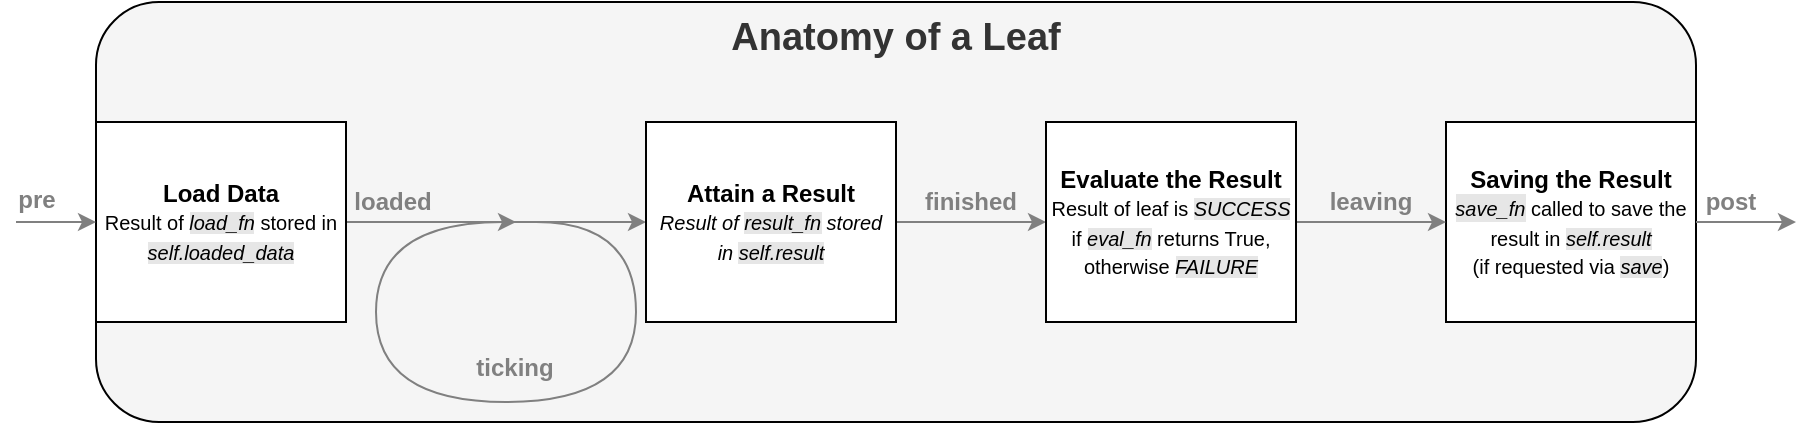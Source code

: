 <mxfile version="12.1.0" type="device" pages="1"><diagram id="_CjvggK8sBTDoxNIj6fo" name="Page-1"><mxGraphModel dx="1173" dy="698" grid="1" gridSize="10" guides="1" tooltips="1" connect="1" arrows="1" fold="1" page="1" pageScale="1" pageWidth="1920" pageHeight="1200" math="0" shadow="0"><root><mxCell id="0"/><mxCell id="1" parent="0"/><mxCell id="FlsngzPYI7mdjnH7zqsq-1" value="Anatomy of a Leaf" style="rounded=1;whiteSpace=wrap;html=1;horizontal=1;verticalAlign=top;fontSize=19;fontStyle=1;fillColor=#f5f5f5;strokeColor=#000000;fontColor=#333333;" parent="1" vertex="1"><mxGeometry x="50" y="80" width="800" height="210" as="geometry"/></mxCell><mxCell id="FlsngzPYI7mdjnH7zqsq-9" style="edgeStyle=orthogonalEdgeStyle;rounded=0;orthogonalLoop=1;jettySize=auto;html=1;exitX=1;exitY=0.5;exitDx=0;exitDy=0;entryX=0;entryY=0.5;entryDx=0;entryDy=0;fontSize=19;strokeColor=#808080;" parent="1" source="FlsngzPYI7mdjnH7zqsq-2" target="FlsngzPYI7mdjnH7zqsq-6" edge="1"><mxGeometry relative="1" as="geometry"/></mxCell><mxCell id="FlsngzPYI7mdjnH7zqsq-2" value="&lt;b&gt;Load Data&lt;/b&gt;&lt;br&gt;&lt;font style=&quot;font-size: 10px&quot;&gt;Result of&amp;nbsp;&lt;i&gt;&lt;span style=&quot;background-color: rgb(230 , 230 , 230)&quot;&gt;load_fn&lt;/span&gt; &lt;/i&gt;stored in &lt;i style=&quot;background-color: rgb(230 , 230 , 230)&quot;&gt;self.loaded_data&lt;/i&gt;&lt;/font&gt;" style="rounded=0;whiteSpace=wrap;html=1;" parent="1" vertex="1"><mxGeometry x="50" y="140" width="125" height="100" as="geometry"/></mxCell><mxCell id="FlsngzPYI7mdjnH7zqsq-5" value="&lt;b&gt;Saving the Result&lt;/b&gt;&lt;br&gt;&lt;font&gt;&lt;i style=&quot;background-color: rgb(230 , 230 , 230)&quot;&gt;&lt;font style=&quot;font-size: 10px&quot;&gt;s&lt;/font&gt;&lt;span style=&quot;font-size: 10px&quot;&gt;ave_fn&lt;/span&gt;&lt;/i&gt;&lt;span style=&quot;font-size: 10px&quot;&gt; called to save the result in &lt;/span&gt;&lt;span style=&quot;font-size: 10px ; background-color: rgb(230 , 230 , 230)&quot;&gt;&lt;i&gt;self.result&lt;/i&gt;&lt;/span&gt; &lt;br&gt;&lt;span style=&quot;font-size: 10px&quot;&gt;(if requested via &lt;/span&gt;&lt;i style=&quot;font-size: 10px ; background-color: rgb(230 , 230 , 230)&quot;&gt;save&lt;/i&gt;&lt;span style=&quot;font-size: 10px&quot;&gt;)&lt;/span&gt;&lt;/font&gt;" style="rounded=0;whiteSpace=wrap;html=1;" parent="1" vertex="1"><mxGeometry x="725" y="140" width="125" height="100" as="geometry"/></mxCell><mxCell id="FlsngzPYI7mdjnH7zqsq-10" style="edgeStyle=orthogonalEdgeStyle;rounded=0;orthogonalLoop=1;jettySize=auto;html=1;exitX=1;exitY=0.5;exitDx=0;exitDy=0;entryX=0;entryY=0.5;entryDx=0;entryDy=0;fontSize=19;strokeColor=#808080;" parent="1" source="FlsngzPYI7mdjnH7zqsq-6" target="FlsngzPYI7mdjnH7zqsq-7" edge="1"><mxGeometry relative="1" as="geometry"/></mxCell><mxCell id="FlsngzPYI7mdjnH7zqsq-6" value="&lt;b&gt;Attain a Result&lt;/b&gt;&lt;br&gt;&lt;font style=&quot;font-size: 10px&quot;&gt;&lt;i&gt;Result of &lt;span style=&quot;background-color: rgb(230 , 230 , 230)&quot;&gt;result_fn&lt;/span&gt;&amp;nbsp;stored in&amp;nbsp;&lt;span style=&quot;background-color: rgb(230 , 230 , 230)&quot;&gt;self.result&lt;/span&gt;&lt;/i&gt;&lt;/font&gt;" style="rounded=0;whiteSpace=wrap;html=1;" parent="1" vertex="1"><mxGeometry x="325" y="140" width="125" height="100" as="geometry"/></mxCell><mxCell id="FlsngzPYI7mdjnH7zqsq-11" style="edgeStyle=orthogonalEdgeStyle;rounded=0;orthogonalLoop=1;jettySize=auto;html=1;exitX=1;exitY=0.5;exitDx=0;exitDy=0;entryX=0;entryY=0.5;entryDx=0;entryDy=0;fontSize=19;strokeColor=#808080;" parent="1" source="FlsngzPYI7mdjnH7zqsq-7" target="FlsngzPYI7mdjnH7zqsq-5" edge="1"><mxGeometry relative="1" as="geometry"/></mxCell><mxCell id="FlsngzPYI7mdjnH7zqsq-7" value="&lt;b&gt;Evaluate the Result&lt;/b&gt;&lt;br&gt;&lt;font style=&quot;font-size: 10px&quot;&gt;Result of leaf is &lt;i style=&quot;background-color: rgb(230 , 230 , 230)&quot;&gt;SUCCESS&lt;/i&gt; if &lt;i style=&quot;background-color: rgb(230 , 230 , 230)&quot;&gt;eval_fn&lt;/i&gt; returns True, otherwise &lt;i style=&quot;background-color: rgb(230 , 230 , 230)&quot;&gt;FAILURE&lt;/i&gt;&lt;/font&gt;" style="rounded=0;whiteSpace=wrap;html=1;" parent="1" vertex="1"><mxGeometry x="525" y="140" width="125" height="100" as="geometry"/></mxCell><mxCell id="FlsngzPYI7mdjnH7zqsq-13" value="" style="endArrow=classic;html=1;fontSize=19;entryX=0;entryY=0.5;entryDx=0;entryDy=0;strokeColor=#808080;" parent="1" target="FlsngzPYI7mdjnH7zqsq-2" edge="1"><mxGeometry width="50" height="50" relative="1" as="geometry"><mxPoint x="10" y="190" as="sourcePoint"/><mxPoint x="100" y="310" as="targetPoint"/></mxGeometry></mxCell><mxCell id="FlsngzPYI7mdjnH7zqsq-18" value="pre" style="text;html=1;resizable=0;points=[];align=center;verticalAlign=middle;labelBackgroundColor=none;fontSize=12;fontColor=#808080;fontStyle=1" parent="FlsngzPYI7mdjnH7zqsq-13" vertex="1" connectable="0"><mxGeometry x="-0.579" y="1" relative="1" as="geometry"><mxPoint x="1.5" y="-10" as="offset"/></mxGeometry></mxCell><mxCell id="FlsngzPYI7mdjnH7zqsq-14" value="" style="endArrow=classic;html=1;fontSize=19;strokeColor=#808080;" parent="1" edge="1"><mxGeometry width="50" height="50" relative="1" as="geometry"><mxPoint x="850" y="190" as="sourcePoint"/><mxPoint x="900" y="190" as="targetPoint"/></mxGeometry></mxCell><mxCell id="FlsngzPYI7mdjnH7zqsq-15" value="" style="curved=1;endArrow=classic;html=1;fontSize=19;strokeColor=#808080;" parent="1" edge="1"><mxGeometry width="50" height="50" relative="1" as="geometry"><mxPoint x="270" y="190" as="sourcePoint"/><mxPoint x="260" y="190" as="targetPoint"/><Array as="points"><mxPoint x="320" y="190"/><mxPoint x="320" y="280"/><mxPoint x="190" y="280"/><mxPoint x="190" y="190"/></Array></mxGeometry></mxCell><mxCell id="FlsngzPYI7mdjnH7zqsq-20" value="post" style="text;html=1;resizable=0;points=[];align=center;verticalAlign=middle;labelBackgroundColor=none;fontSize=12;fontColor=#808080;fontStyle=1" parent="1" vertex="1" connectable="0"><mxGeometry x="865" y="199" as="geometry"><mxPoint x="1.5" y="-19" as="offset"/></mxGeometry></mxCell><mxCell id="FlsngzPYI7mdjnH7zqsq-21" value="loaded" style="text;html=1;resizable=0;points=[];align=center;verticalAlign=middle;labelBackgroundColor=none;fontSize=12;direction=west;fontColor=#808080;fontStyle=1" parent="1" vertex="1" connectable="0"><mxGeometry x="196.071" y="199" as="geometry"><mxPoint x="1.5" y="-19" as="offset"/></mxGeometry></mxCell><mxCell id="FlsngzPYI7mdjnH7zqsq-22" value="ticking" style="text;html=1;resizable=0;points=[];align=center;verticalAlign=middle;labelBackgroundColor=none;fontSize=12;direction=west;fontColor=#808080;fontStyle=1" parent="1" vertex="1" connectable="0"><mxGeometry x="257.071" y="282" as="geometry"><mxPoint x="1.5" y="-19" as="offset"/></mxGeometry></mxCell><mxCell id="FlsngzPYI7mdjnH7zqsq-24" value="leaving" style="text;html=1;resizable=0;points=[];align=center;verticalAlign=middle;labelBackgroundColor=none;fontSize=12;direction=west;fontColor=#808080;fontStyle=1" parent="1" vertex="1" connectable="0"><mxGeometry x="685" y="199" as="geometry"><mxPoint x="1.5" y="-19" as="offset"/></mxGeometry></mxCell><mxCell id="FlsngzPYI7mdjnH7zqsq-25" value="finished" style="text;html=1;resizable=0;points=[];align=center;verticalAlign=middle;labelBackgroundColor=none;fontSize=12;direction=west;fontColor=#808080;fontStyle=1" parent="1" vertex="1" connectable="0"><mxGeometry x="485" y="199" as="geometry"><mxPoint x="1.5" y="-19" as="offset"/></mxGeometry></mxCell></root></mxGraphModel></diagram></mxfile>